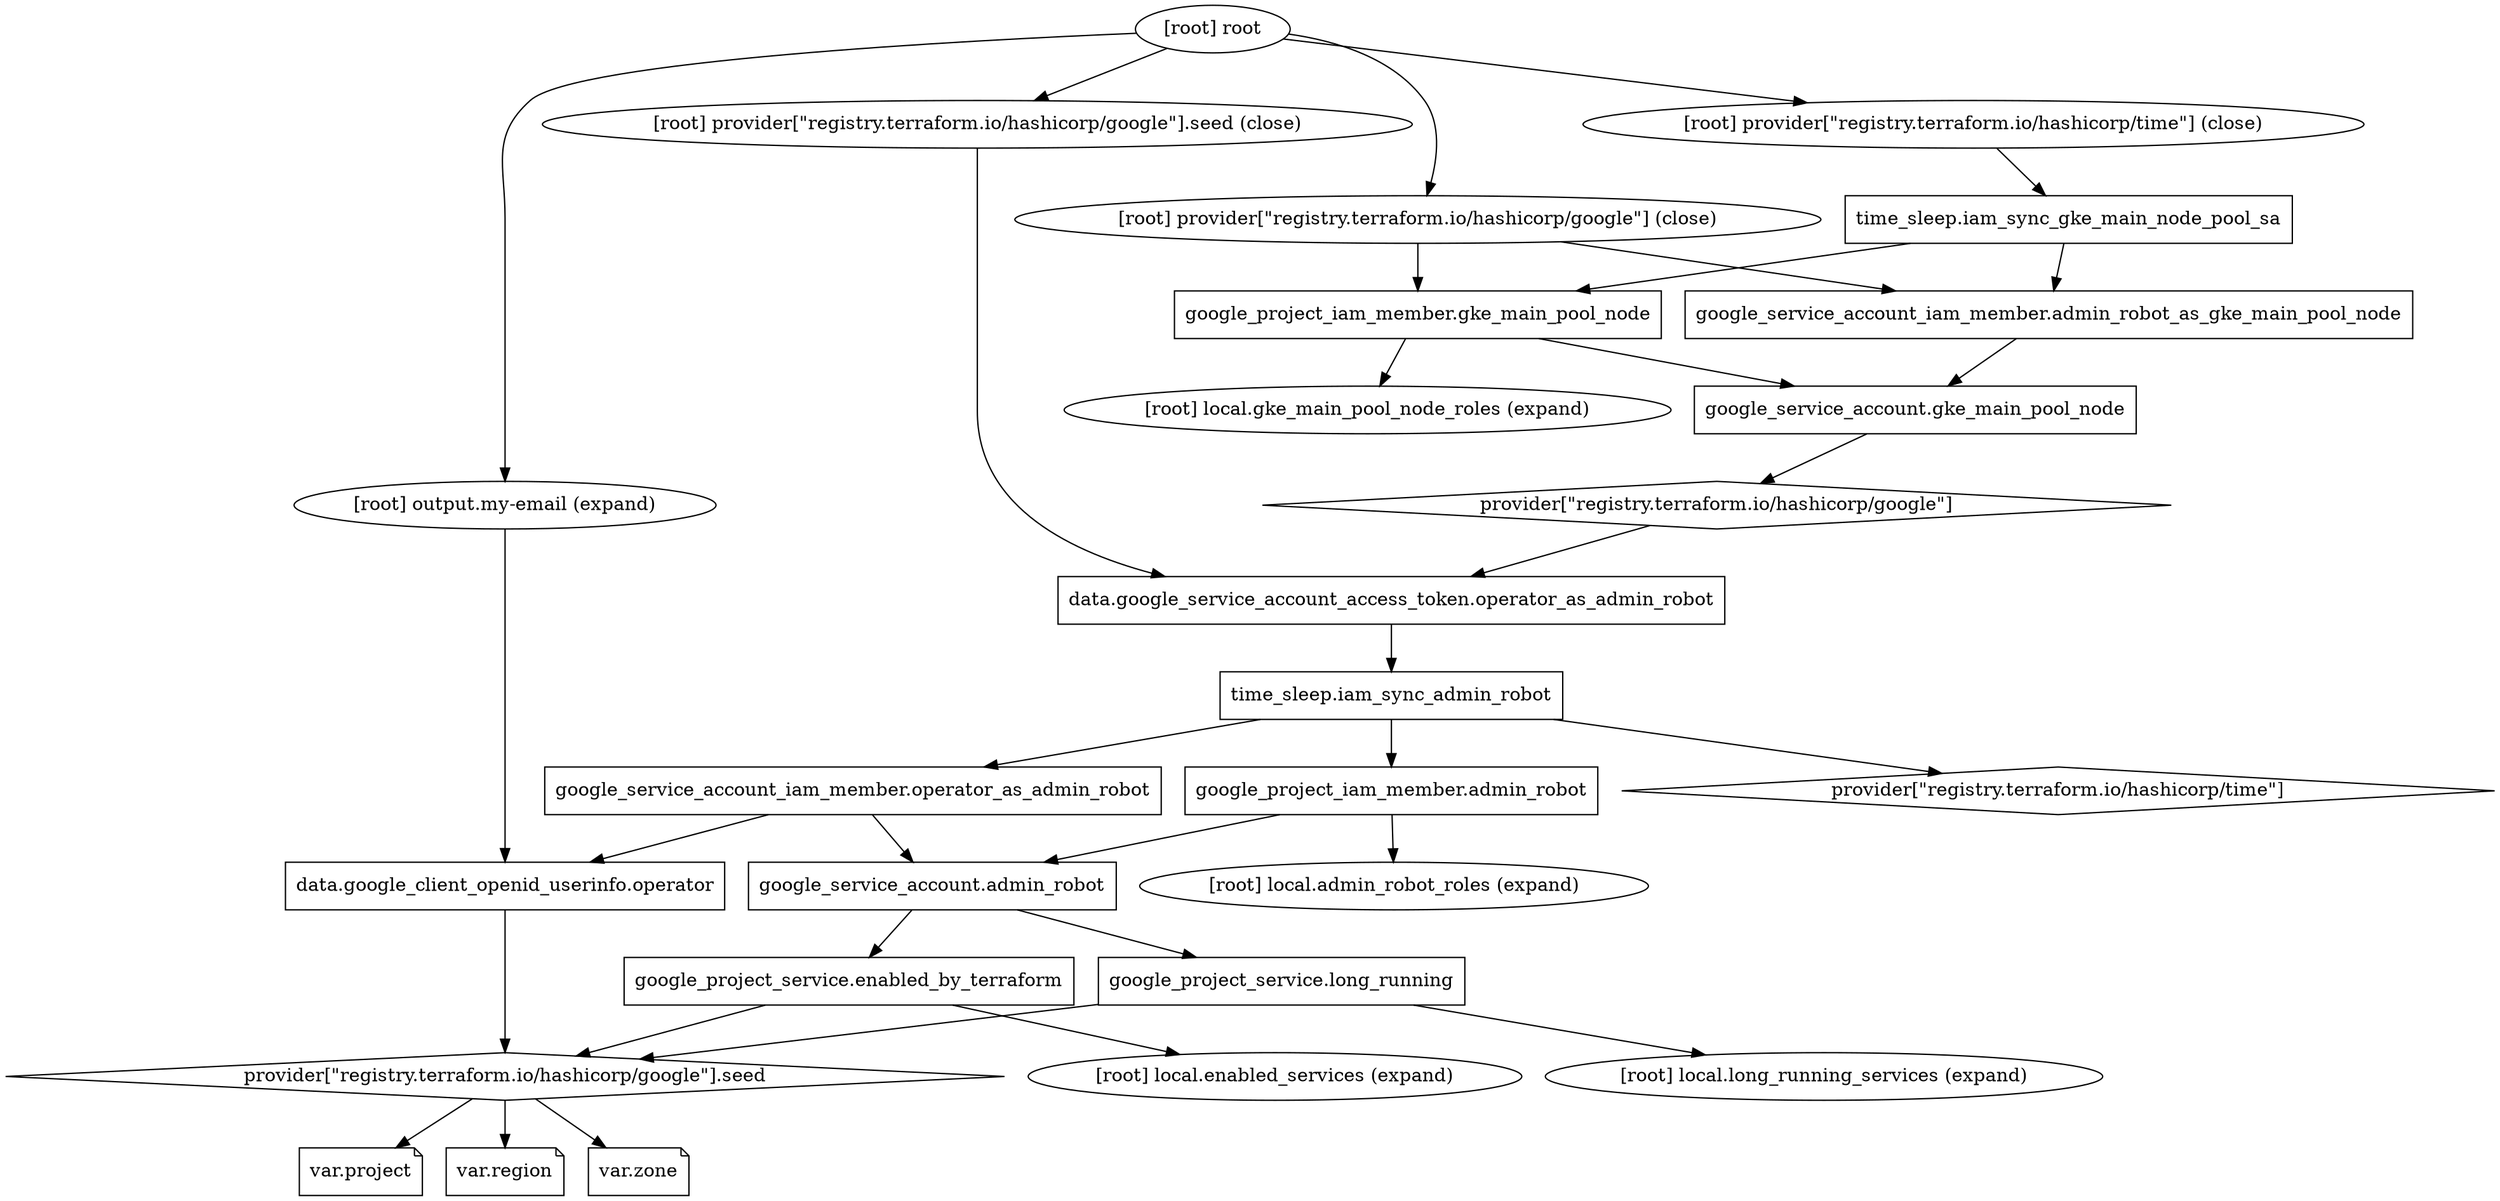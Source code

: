 digraph {
	compound = "true"
	newrank = "true"
	subgraph "root" {
		"[root] data.google_client_openid_userinfo.operator (expand)" [label = "data.google_client_openid_userinfo.operator", shape = "box"]
		"[root] data.google_service_account_access_token.operator_as_admin_robot (expand)" [label = "data.google_service_account_access_token.operator_as_admin_robot", shape = "box"]
		"[root] google_project_iam_member.admin_robot (expand)" [label = "google_project_iam_member.admin_robot", shape = "box"]
		"[root] google_project_iam_member.gke_main_pool_node (expand)" [label = "google_project_iam_member.gke_main_pool_node", shape = "box"]
		"[root] google_project_service.enabled_by_terraform (expand)" [label = "google_project_service.enabled_by_terraform", shape = "box"]
		"[root] google_project_service.long_running (expand)" [label = "google_project_service.long_running", shape = "box"]
		"[root] google_service_account.admin_robot (expand)" [label = "google_service_account.admin_robot", shape = "box"]
		"[root] google_service_account.gke_main_pool_node (expand)" [label = "google_service_account.gke_main_pool_node", shape = "box"]
		"[root] google_service_account_iam_member.admin_robot_as_gke_main_pool_node (expand)" [label = "google_service_account_iam_member.admin_robot_as_gke_main_pool_node", shape = "box"]
		"[root] google_service_account_iam_member.operator_as_admin_robot (expand)" [label = "google_service_account_iam_member.operator_as_admin_robot", shape = "box"]
		"[root] provider[\"registry.terraform.io/hashicorp/google\"]" [label = "provider[\"registry.terraform.io/hashicorp/google\"]", shape = "diamond"]
		"[root] provider[\"registry.terraform.io/hashicorp/google\"].seed" [label = "provider[\"registry.terraform.io/hashicorp/google\"].seed", shape = "diamond"]
		"[root] provider[\"registry.terraform.io/hashicorp/time\"]" [label = "provider[\"registry.terraform.io/hashicorp/time\"]", shape = "diamond"]
		"[root] time_sleep.iam_sync_admin_robot (expand)" [label = "time_sleep.iam_sync_admin_robot", shape = "box"]
		"[root] time_sleep.iam_sync_gke_main_node_pool_sa (expand)" [label = "time_sleep.iam_sync_gke_main_node_pool_sa", shape = "box"]
		"[root] var.project" [label = "var.project", shape = "note"]
		"[root] var.region" [label = "var.region", shape = "note"]
		"[root] var.zone" [label = "var.zone", shape = "note"]
		"[root] data.google_client_openid_userinfo.operator (expand)" -> "[root] provider[\"registry.terraform.io/hashicorp/google\"].seed"
		"[root] data.google_service_account_access_token.operator_as_admin_robot (expand)" -> "[root] time_sleep.iam_sync_admin_robot (expand)"
		"[root] google_project_iam_member.admin_robot (expand)" -> "[root] google_service_account.admin_robot (expand)"
		"[root] google_project_iam_member.admin_robot (expand)" -> "[root] local.admin_robot_roles (expand)"
		"[root] google_project_iam_member.gke_main_pool_node (expand)" -> "[root] google_service_account.gke_main_pool_node (expand)"
		"[root] google_project_iam_member.gke_main_pool_node (expand)" -> "[root] local.gke_main_pool_node_roles (expand)"
		"[root] google_project_service.enabled_by_terraform (expand)" -> "[root] local.enabled_services (expand)"
		"[root] google_project_service.enabled_by_terraform (expand)" -> "[root] provider[\"registry.terraform.io/hashicorp/google\"].seed"
		"[root] google_project_service.long_running (expand)" -> "[root] local.long_running_services (expand)"
		"[root] google_project_service.long_running (expand)" -> "[root] provider[\"registry.terraform.io/hashicorp/google\"].seed"
		"[root] google_service_account.admin_robot (expand)" -> "[root] google_project_service.enabled_by_terraform (expand)"
		"[root] google_service_account.admin_robot (expand)" -> "[root] google_project_service.long_running (expand)"
		"[root] google_service_account.gke_main_pool_node (expand)" -> "[root] provider[\"registry.terraform.io/hashicorp/google\"]"
		"[root] google_service_account_iam_member.admin_robot_as_gke_main_pool_node (expand)" -> "[root] google_service_account.gke_main_pool_node (expand)"
		"[root] google_service_account_iam_member.operator_as_admin_robot (expand)" -> "[root] data.google_client_openid_userinfo.operator (expand)"
		"[root] google_service_account_iam_member.operator_as_admin_robot (expand)" -> "[root] google_service_account.admin_robot (expand)"
		"[root] output.my-email (expand)" -> "[root] data.google_client_openid_userinfo.operator (expand)"
		"[root] provider[\"registry.terraform.io/hashicorp/google\"] (close)" -> "[root] google_project_iam_member.gke_main_pool_node (expand)"
		"[root] provider[\"registry.terraform.io/hashicorp/google\"] (close)" -> "[root] google_service_account_iam_member.admin_robot_as_gke_main_pool_node (expand)"
		"[root] provider[\"registry.terraform.io/hashicorp/google\"]" -> "[root] data.google_service_account_access_token.operator_as_admin_robot (expand)"
		"[root] provider[\"registry.terraform.io/hashicorp/google\"].seed (close)" -> "[root] data.google_service_account_access_token.operator_as_admin_robot (expand)"
		"[root] provider[\"registry.terraform.io/hashicorp/google\"].seed" -> "[root] var.project"
		"[root] provider[\"registry.terraform.io/hashicorp/google\"].seed" -> "[root] var.region"
		"[root] provider[\"registry.terraform.io/hashicorp/google\"].seed" -> "[root] var.zone"
		"[root] provider[\"registry.terraform.io/hashicorp/time\"] (close)" -> "[root] time_sleep.iam_sync_gke_main_node_pool_sa (expand)"
		"[root] root" -> "[root] output.my-email (expand)"
		"[root] root" -> "[root] provider[\"registry.terraform.io/hashicorp/google\"] (close)"
		"[root] root" -> "[root] provider[\"registry.terraform.io/hashicorp/google\"].seed (close)"
		"[root] root" -> "[root] provider[\"registry.terraform.io/hashicorp/time\"] (close)"
		"[root] time_sleep.iam_sync_admin_robot (expand)" -> "[root] google_project_iam_member.admin_robot (expand)"
		"[root] time_sleep.iam_sync_admin_robot (expand)" -> "[root] google_service_account_iam_member.operator_as_admin_robot (expand)"
		"[root] time_sleep.iam_sync_admin_robot (expand)" -> "[root] provider[\"registry.terraform.io/hashicorp/time\"]"
		"[root] time_sleep.iam_sync_gke_main_node_pool_sa (expand)" -> "[root] google_project_iam_member.gke_main_pool_node (expand)"
		"[root] time_sleep.iam_sync_gke_main_node_pool_sa (expand)" -> "[root] google_service_account_iam_member.admin_robot_as_gke_main_pool_node (expand)"
	}
}

